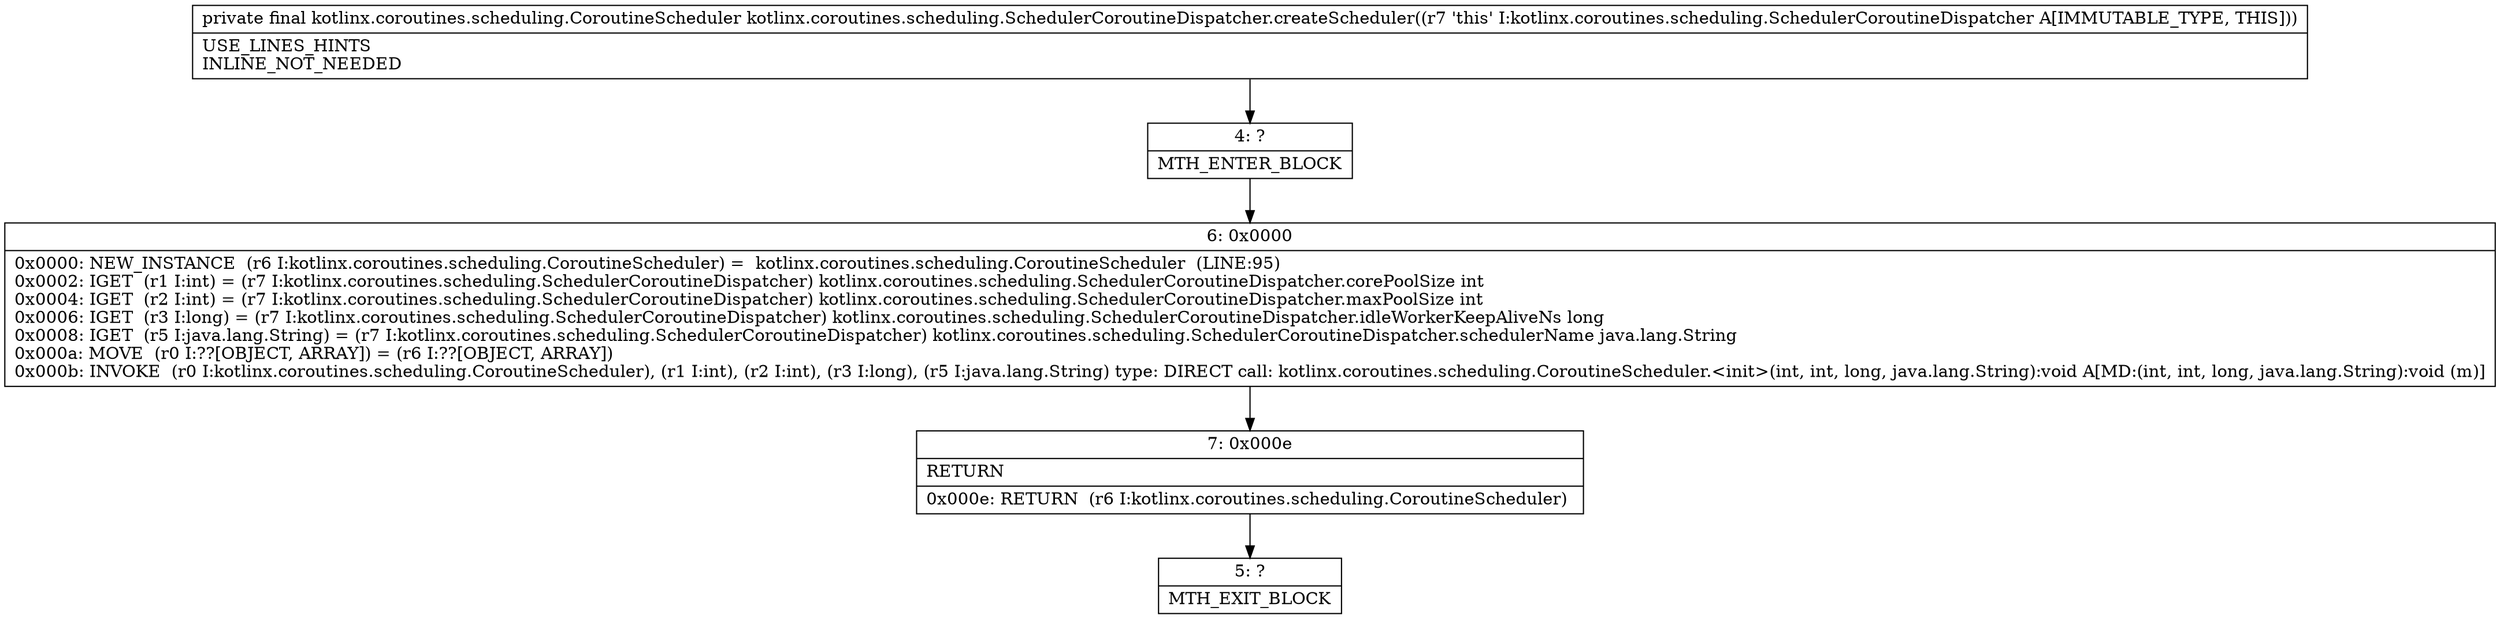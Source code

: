 digraph "CFG forkotlinx.coroutines.scheduling.SchedulerCoroutineDispatcher.createScheduler()Lkotlinx\/coroutines\/scheduling\/CoroutineScheduler;" {
Node_4 [shape=record,label="{4\:\ ?|MTH_ENTER_BLOCK\l}"];
Node_6 [shape=record,label="{6\:\ 0x0000|0x0000: NEW_INSTANCE  (r6 I:kotlinx.coroutines.scheduling.CoroutineScheduler) =  kotlinx.coroutines.scheduling.CoroutineScheduler  (LINE:95)\l0x0002: IGET  (r1 I:int) = (r7 I:kotlinx.coroutines.scheduling.SchedulerCoroutineDispatcher) kotlinx.coroutines.scheduling.SchedulerCoroutineDispatcher.corePoolSize int \l0x0004: IGET  (r2 I:int) = (r7 I:kotlinx.coroutines.scheduling.SchedulerCoroutineDispatcher) kotlinx.coroutines.scheduling.SchedulerCoroutineDispatcher.maxPoolSize int \l0x0006: IGET  (r3 I:long) = (r7 I:kotlinx.coroutines.scheduling.SchedulerCoroutineDispatcher) kotlinx.coroutines.scheduling.SchedulerCoroutineDispatcher.idleWorkerKeepAliveNs long \l0x0008: IGET  (r5 I:java.lang.String) = (r7 I:kotlinx.coroutines.scheduling.SchedulerCoroutineDispatcher) kotlinx.coroutines.scheduling.SchedulerCoroutineDispatcher.schedulerName java.lang.String \l0x000a: MOVE  (r0 I:??[OBJECT, ARRAY]) = (r6 I:??[OBJECT, ARRAY]) \l0x000b: INVOKE  (r0 I:kotlinx.coroutines.scheduling.CoroutineScheduler), (r1 I:int), (r2 I:int), (r3 I:long), (r5 I:java.lang.String) type: DIRECT call: kotlinx.coroutines.scheduling.CoroutineScheduler.\<init\>(int, int, long, java.lang.String):void A[MD:(int, int, long, java.lang.String):void (m)]\l}"];
Node_7 [shape=record,label="{7\:\ 0x000e|RETURN\l|0x000e: RETURN  (r6 I:kotlinx.coroutines.scheduling.CoroutineScheduler) \l}"];
Node_5 [shape=record,label="{5\:\ ?|MTH_EXIT_BLOCK\l}"];
MethodNode[shape=record,label="{private final kotlinx.coroutines.scheduling.CoroutineScheduler kotlinx.coroutines.scheduling.SchedulerCoroutineDispatcher.createScheduler((r7 'this' I:kotlinx.coroutines.scheduling.SchedulerCoroutineDispatcher A[IMMUTABLE_TYPE, THIS]))  | USE_LINES_HINTS\lINLINE_NOT_NEEDED\l}"];
MethodNode -> Node_4;Node_4 -> Node_6;
Node_6 -> Node_7;
Node_7 -> Node_5;
}

